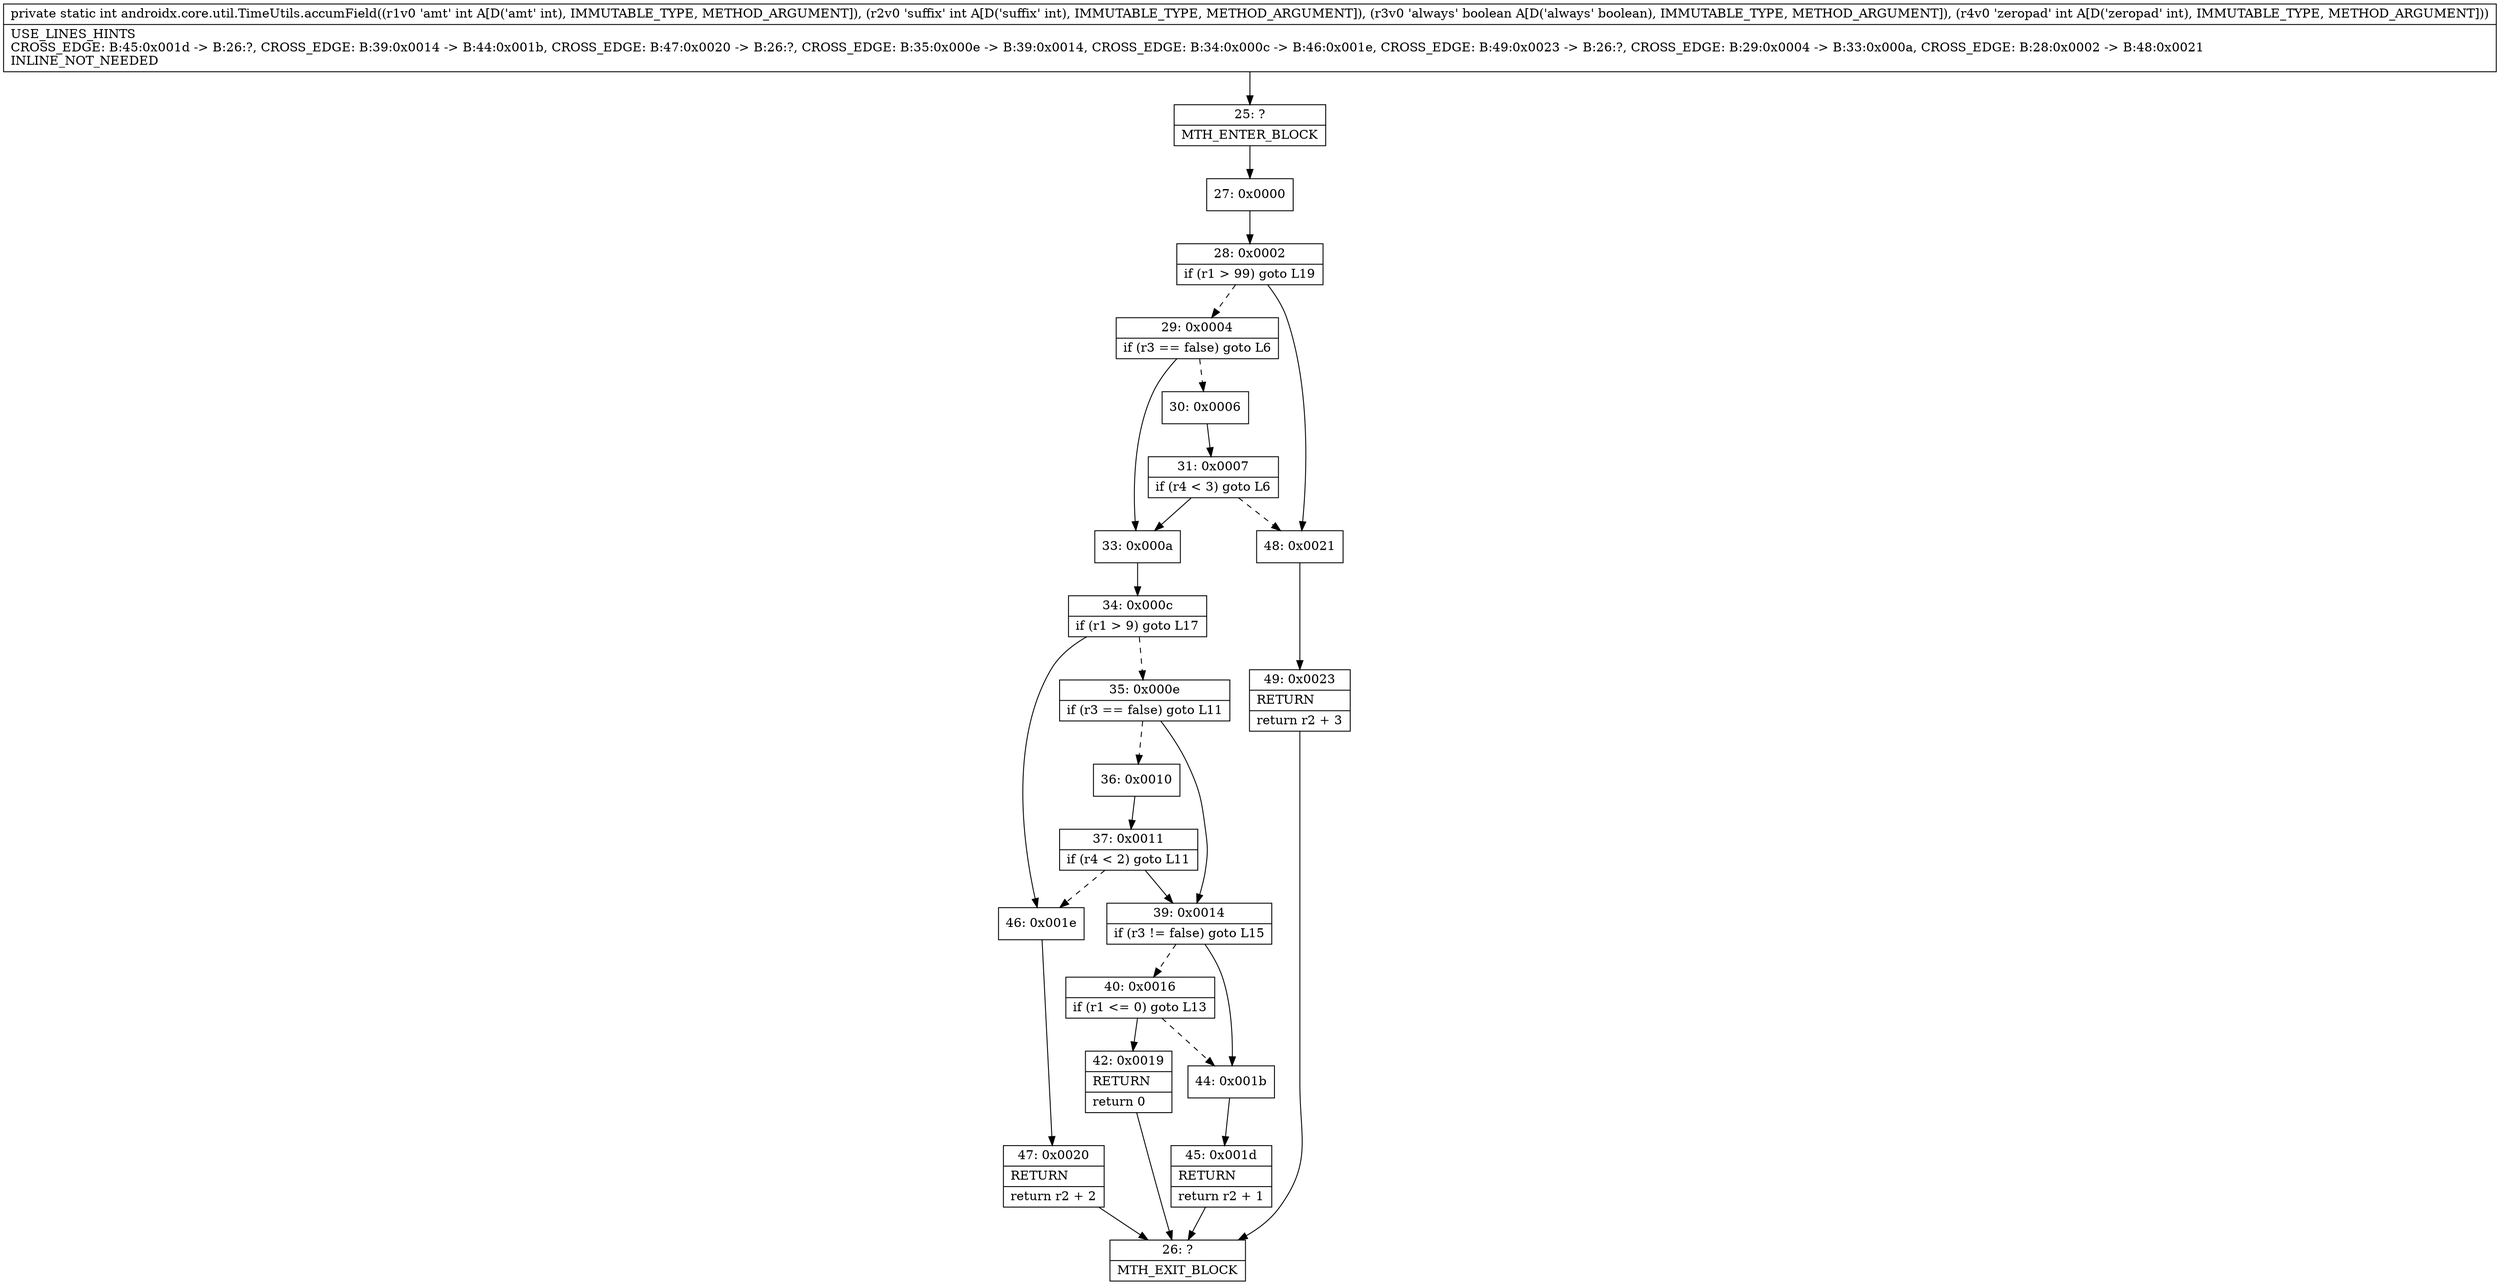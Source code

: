 digraph "CFG forandroidx.core.util.TimeUtils.accumField(IIZI)I" {
Node_25 [shape=record,label="{25\:\ ?|MTH_ENTER_BLOCK\l}"];
Node_27 [shape=record,label="{27\:\ 0x0000}"];
Node_28 [shape=record,label="{28\:\ 0x0002|if (r1 \> 99) goto L19\l}"];
Node_29 [shape=record,label="{29\:\ 0x0004|if (r3 == false) goto L6\l}"];
Node_30 [shape=record,label="{30\:\ 0x0006}"];
Node_31 [shape=record,label="{31\:\ 0x0007|if (r4 \< 3) goto L6\l}"];
Node_33 [shape=record,label="{33\:\ 0x000a}"];
Node_34 [shape=record,label="{34\:\ 0x000c|if (r1 \> 9) goto L17\l}"];
Node_35 [shape=record,label="{35\:\ 0x000e|if (r3 == false) goto L11\l}"];
Node_36 [shape=record,label="{36\:\ 0x0010}"];
Node_37 [shape=record,label="{37\:\ 0x0011|if (r4 \< 2) goto L11\l}"];
Node_39 [shape=record,label="{39\:\ 0x0014|if (r3 != false) goto L15\l}"];
Node_40 [shape=record,label="{40\:\ 0x0016|if (r1 \<= 0) goto L13\l}"];
Node_42 [shape=record,label="{42\:\ 0x0019|RETURN\l|return 0\l}"];
Node_26 [shape=record,label="{26\:\ ?|MTH_EXIT_BLOCK\l}"];
Node_44 [shape=record,label="{44\:\ 0x001b}"];
Node_45 [shape=record,label="{45\:\ 0x001d|RETURN\l|return r2 + 1\l}"];
Node_46 [shape=record,label="{46\:\ 0x001e}"];
Node_47 [shape=record,label="{47\:\ 0x0020|RETURN\l|return r2 + 2\l}"];
Node_48 [shape=record,label="{48\:\ 0x0021}"];
Node_49 [shape=record,label="{49\:\ 0x0023|RETURN\l|return r2 + 3\l}"];
MethodNode[shape=record,label="{private static int androidx.core.util.TimeUtils.accumField((r1v0 'amt' int A[D('amt' int), IMMUTABLE_TYPE, METHOD_ARGUMENT]), (r2v0 'suffix' int A[D('suffix' int), IMMUTABLE_TYPE, METHOD_ARGUMENT]), (r3v0 'always' boolean A[D('always' boolean), IMMUTABLE_TYPE, METHOD_ARGUMENT]), (r4v0 'zeropad' int A[D('zeropad' int), IMMUTABLE_TYPE, METHOD_ARGUMENT]))  | USE_LINES_HINTS\lCROSS_EDGE: B:45:0x001d \-\> B:26:?, CROSS_EDGE: B:39:0x0014 \-\> B:44:0x001b, CROSS_EDGE: B:47:0x0020 \-\> B:26:?, CROSS_EDGE: B:35:0x000e \-\> B:39:0x0014, CROSS_EDGE: B:34:0x000c \-\> B:46:0x001e, CROSS_EDGE: B:49:0x0023 \-\> B:26:?, CROSS_EDGE: B:29:0x0004 \-\> B:33:0x000a, CROSS_EDGE: B:28:0x0002 \-\> B:48:0x0021\lINLINE_NOT_NEEDED\l}"];
MethodNode -> Node_25;Node_25 -> Node_27;
Node_27 -> Node_28;
Node_28 -> Node_29[style=dashed];
Node_28 -> Node_48;
Node_29 -> Node_30[style=dashed];
Node_29 -> Node_33;
Node_30 -> Node_31;
Node_31 -> Node_33;
Node_31 -> Node_48[style=dashed];
Node_33 -> Node_34;
Node_34 -> Node_35[style=dashed];
Node_34 -> Node_46;
Node_35 -> Node_36[style=dashed];
Node_35 -> Node_39;
Node_36 -> Node_37;
Node_37 -> Node_39;
Node_37 -> Node_46[style=dashed];
Node_39 -> Node_40[style=dashed];
Node_39 -> Node_44;
Node_40 -> Node_42;
Node_40 -> Node_44[style=dashed];
Node_42 -> Node_26;
Node_44 -> Node_45;
Node_45 -> Node_26;
Node_46 -> Node_47;
Node_47 -> Node_26;
Node_48 -> Node_49;
Node_49 -> Node_26;
}


